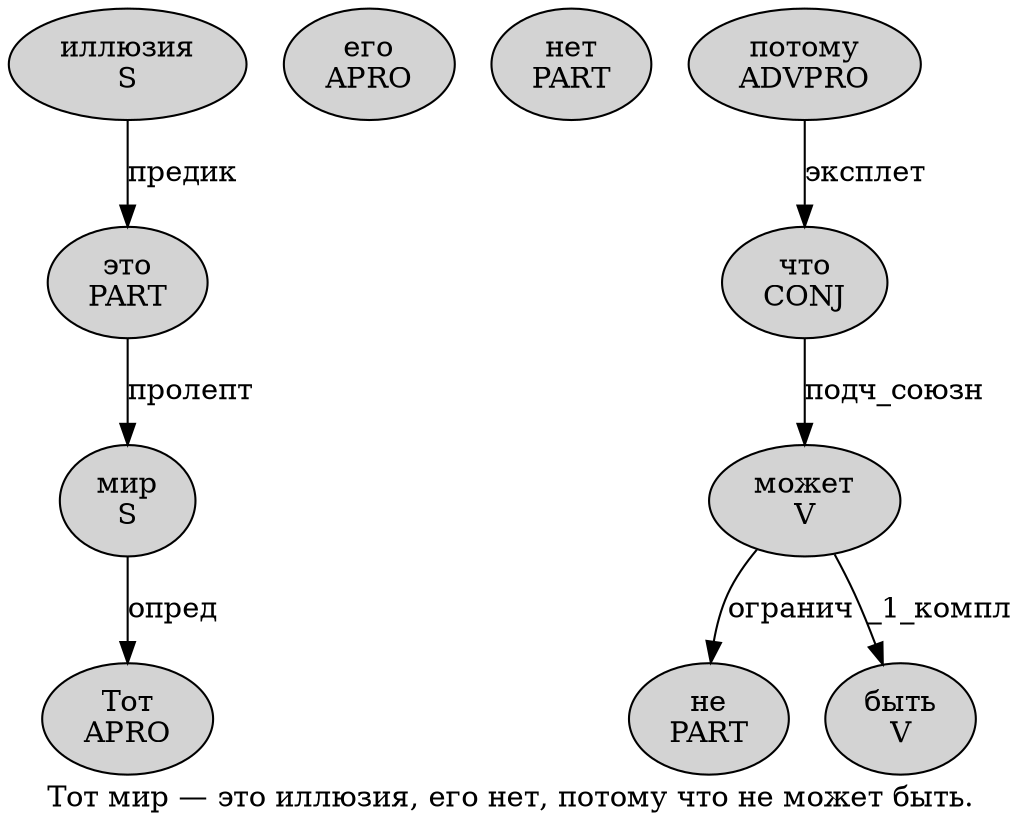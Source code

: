 digraph SENTENCE_1407 {
	graph [label="Тот мир — это иллюзия, его нет, потому что не может быть."]
	node [style=filled]
		0 [label="Тот
APRO" color="" fillcolor=lightgray penwidth=1 shape=ellipse]
		1 [label="мир
S" color="" fillcolor=lightgray penwidth=1 shape=ellipse]
		3 [label="это
PART" color="" fillcolor=lightgray penwidth=1 shape=ellipse]
		4 [label="иллюзия
S" color="" fillcolor=lightgray penwidth=1 shape=ellipse]
		6 [label="его
APRO" color="" fillcolor=lightgray penwidth=1 shape=ellipse]
		7 [label="нет
PART" color="" fillcolor=lightgray penwidth=1 shape=ellipse]
		9 [label="потому
ADVPRO" color="" fillcolor=lightgray penwidth=1 shape=ellipse]
		10 [label="что
CONJ" color="" fillcolor=lightgray penwidth=1 shape=ellipse]
		11 [label="не
PART" color="" fillcolor=lightgray penwidth=1 shape=ellipse]
		12 [label="может
V" color="" fillcolor=lightgray penwidth=1 shape=ellipse]
		13 [label="быть
V" color="" fillcolor=lightgray penwidth=1 shape=ellipse]
			12 -> 11 [label="огранич"]
			12 -> 13 [label="_1_компл"]
			1 -> 0 [label="опред"]
			10 -> 12 [label="подч_союзн"]
			4 -> 3 [label="предик"]
			3 -> 1 [label="пролепт"]
			9 -> 10 [label="эксплет"]
}